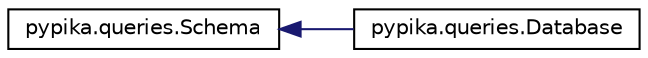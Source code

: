 digraph "Graphical Class Hierarchy"
{
 // LATEX_PDF_SIZE
  edge [fontname="Helvetica",fontsize="10",labelfontname="Helvetica",labelfontsize="10"];
  node [fontname="Helvetica",fontsize="10",shape=record];
  rankdir="LR";
  Node0 [label="pypika.queries.Schema",height=0.2,width=0.4,color="black", fillcolor="white", style="filled",URL="$classpypika_1_1queries_1_1Schema.html",tooltip=" "];
  Node0 -> Node1 [dir="back",color="midnightblue",fontsize="10",style="solid",fontname="Helvetica"];
  Node1 [label="pypika.queries.Database",height=0.2,width=0.4,color="black", fillcolor="white", style="filled",URL="$classpypika_1_1queries_1_1Database.html",tooltip=" "];
}
